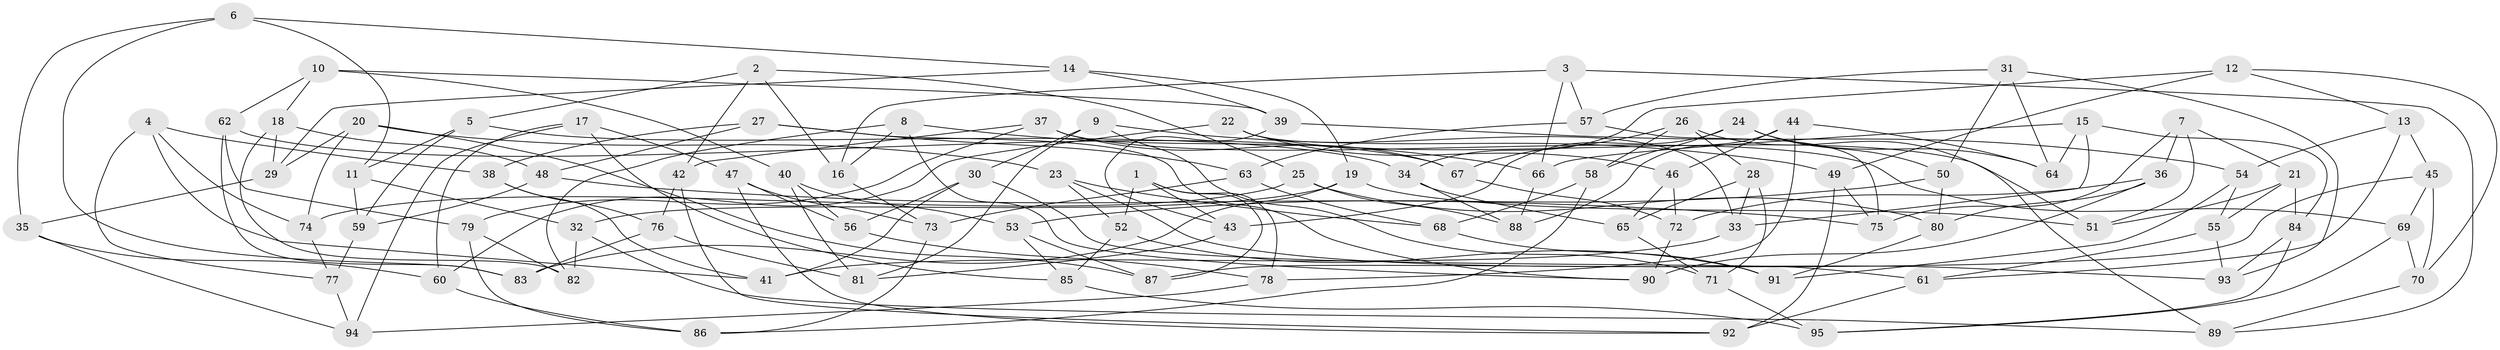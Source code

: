 // Generated by graph-tools (version 1.1) at 2025/11/02/27/25 16:11:44]
// undirected, 95 vertices, 190 edges
graph export_dot {
graph [start="1"]
  node [color=gray90,style=filled];
  1;
  2;
  3;
  4;
  5;
  6;
  7;
  8;
  9;
  10;
  11;
  12;
  13;
  14;
  15;
  16;
  17;
  18;
  19;
  20;
  21;
  22;
  23;
  24;
  25;
  26;
  27;
  28;
  29;
  30;
  31;
  32;
  33;
  34;
  35;
  36;
  37;
  38;
  39;
  40;
  41;
  42;
  43;
  44;
  45;
  46;
  47;
  48;
  49;
  50;
  51;
  52;
  53;
  54;
  55;
  56;
  57;
  58;
  59;
  60;
  61;
  62;
  63;
  64;
  65;
  66;
  67;
  68;
  69;
  70;
  71;
  72;
  73;
  74;
  75;
  76;
  77;
  78;
  79;
  80;
  81;
  82;
  83;
  84;
  85;
  86;
  87;
  88;
  89;
  90;
  91;
  92;
  93;
  94;
  95;
  1 -- 52;
  1 -- 87;
  1 -- 78;
  1 -- 43;
  2 -- 25;
  2 -- 5;
  2 -- 42;
  2 -- 16;
  3 -- 66;
  3 -- 57;
  3 -- 89;
  3 -- 16;
  4 -- 74;
  4 -- 77;
  4 -- 41;
  4 -- 38;
  5 -- 59;
  5 -- 34;
  5 -- 11;
  6 -- 11;
  6 -- 35;
  6 -- 14;
  6 -- 83;
  7 -- 51;
  7 -- 36;
  7 -- 75;
  7 -- 21;
  8 -- 90;
  8 -- 66;
  8 -- 82;
  8 -- 16;
  9 -- 81;
  9 -- 71;
  9 -- 49;
  9 -- 30;
  10 -- 39;
  10 -- 40;
  10 -- 18;
  10 -- 62;
  11 -- 59;
  11 -- 32;
  12 -- 70;
  12 -- 13;
  12 -- 34;
  12 -- 49;
  13 -- 61;
  13 -- 45;
  13 -- 54;
  14 -- 19;
  14 -- 39;
  14 -- 29;
  15 -- 64;
  15 -- 84;
  15 -- 33;
  15 -- 66;
  16 -- 73;
  17 -- 60;
  17 -- 47;
  17 -- 94;
  17 -- 85;
  18 -- 48;
  18 -- 29;
  18 -- 82;
  19 -- 83;
  19 -- 51;
  19 -- 32;
  20 -- 23;
  20 -- 87;
  20 -- 29;
  20 -- 74;
  21 -- 55;
  21 -- 51;
  21 -- 84;
  22 -- 51;
  22 -- 46;
  22 -- 60;
  22 -- 33;
  23 -- 93;
  23 -- 68;
  23 -- 52;
  24 -- 43;
  24 -- 64;
  24 -- 50;
  24 -- 58;
  25 -- 74;
  25 -- 80;
  25 -- 88;
  26 -- 67;
  26 -- 89;
  26 -- 58;
  26 -- 28;
  27 -- 48;
  27 -- 90;
  27 -- 38;
  27 -- 63;
  28 -- 65;
  28 -- 71;
  28 -- 33;
  29 -- 35;
  30 -- 61;
  30 -- 56;
  30 -- 41;
  31 -- 50;
  31 -- 64;
  31 -- 93;
  31 -- 57;
  32 -- 82;
  32 -- 89;
  33 -- 41;
  34 -- 88;
  34 -- 65;
  35 -- 60;
  35 -- 94;
  36 -- 80;
  36 -- 90;
  36 -- 72;
  37 -- 42;
  37 -- 79;
  37 -- 69;
  37 -- 67;
  38 -- 41;
  38 -- 76;
  39 -- 54;
  39 -- 43;
  40 -- 81;
  40 -- 53;
  40 -- 56;
  42 -- 76;
  42 -- 92;
  43 -- 81;
  44 -- 88;
  44 -- 78;
  44 -- 46;
  44 -- 64;
  45 -- 87;
  45 -- 69;
  45 -- 70;
  46 -- 72;
  46 -- 65;
  47 -- 92;
  47 -- 56;
  47 -- 73;
  48 -- 75;
  48 -- 59;
  49 -- 75;
  49 -- 92;
  50 -- 80;
  50 -- 53;
  52 -- 91;
  52 -- 85;
  53 -- 85;
  53 -- 87;
  54 -- 91;
  54 -- 55;
  55 -- 93;
  55 -- 61;
  56 -- 78;
  57 -- 63;
  57 -- 75;
  58 -- 86;
  58 -- 68;
  59 -- 77;
  60 -- 86;
  61 -- 92;
  62 -- 79;
  62 -- 67;
  62 -- 83;
  63 -- 73;
  63 -- 68;
  65 -- 71;
  66 -- 88;
  67 -- 72;
  68 -- 91;
  69 -- 95;
  69 -- 70;
  70 -- 89;
  71 -- 95;
  72 -- 90;
  73 -- 86;
  74 -- 77;
  76 -- 81;
  76 -- 83;
  77 -- 94;
  78 -- 94;
  79 -- 82;
  79 -- 86;
  80 -- 91;
  84 -- 93;
  84 -- 95;
  85 -- 95;
}
